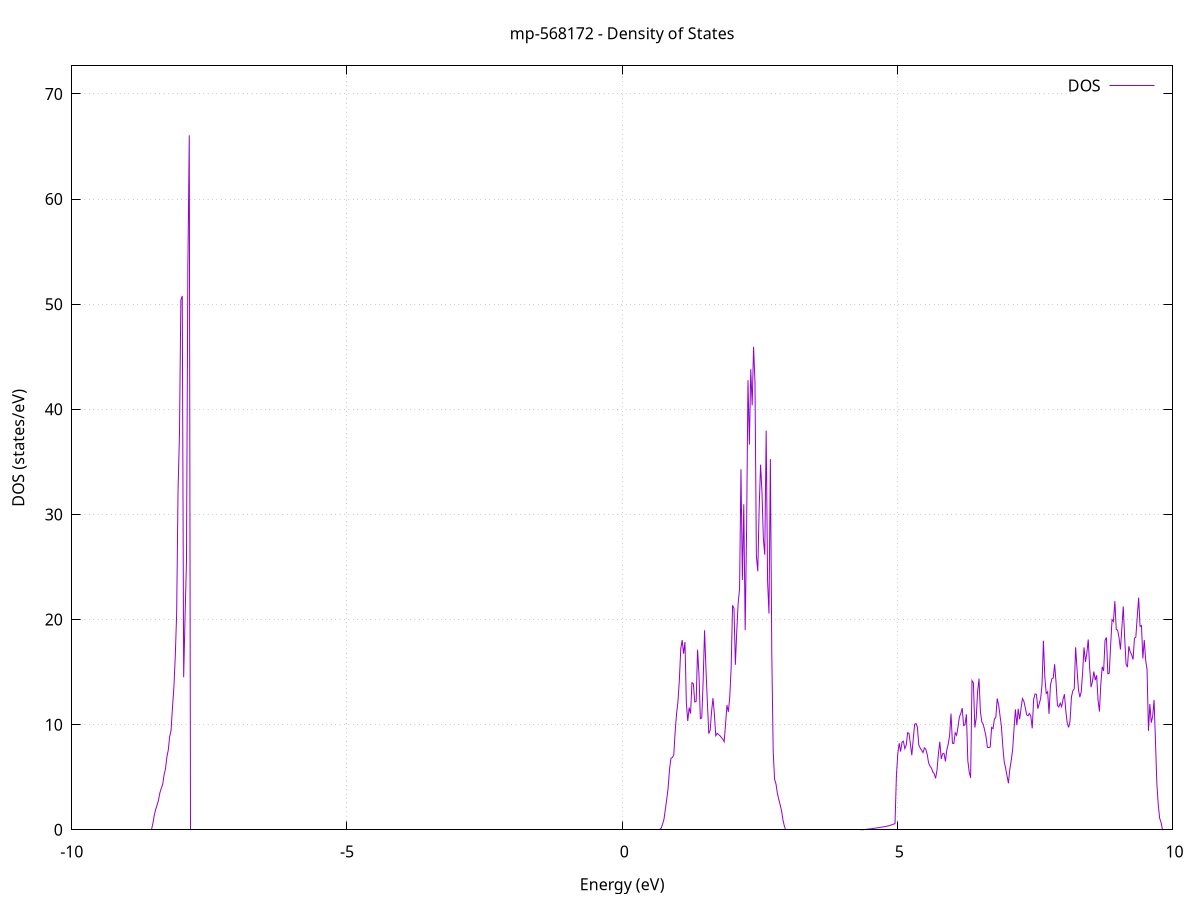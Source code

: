 set title 'mp-568172 - Density of States'
set xlabel 'Energy (eV)'
set ylabel 'DOS (states/eV)'
set grid
set xrange [-10:10]
set yrange [0:72.673]
set xzeroaxis lt -1
set terminal png size 800,600
set output 'mp-568172_dos_gnuplot.png'
plot '-' using 1:2 with lines title 'DOS'
-38.753400 0.000000
-38.728000 0.000000
-38.702600 0.000000
-38.677100 0.000000
-38.651700 0.000000
-38.626200 0.000000
-38.600800 0.000000
-38.575300 0.000000
-38.549900 0.000000
-38.524500 0.000000
-38.499000 0.000000
-38.473600 0.000000
-38.448100 0.000000
-38.422700 0.000000
-38.397200 0.000000
-38.371800 0.000000
-38.346400 0.000000
-38.320900 0.000000
-38.295500 0.000000
-38.270000 0.000000
-38.244600 0.000000
-38.219100 0.000000
-38.193700 0.000000
-38.168300 0.000000
-38.142800 0.000000
-38.117400 0.000000
-38.091900 0.000000
-38.066500 0.000000
-38.041000 0.000000
-38.015600 0.000000
-37.990200 0.000000
-37.964700 0.000000
-37.939300 0.000000
-37.913800 0.000000
-37.888400 0.000000
-37.862900 0.000000
-37.837500 0.000000
-37.812100 0.000000
-37.786600 0.000000
-37.761200 0.000000
-37.735700 0.000000
-37.710300 0.000000
-37.684800 0.000000
-37.659400 0.000000
-37.633900 0.000000
-37.608500 0.000000
-37.583100 0.000000
-37.557600 0.000000
-37.532200 0.000000
-37.506700 0.000000
-37.481300 0.000000
-37.455800 0.000000
-37.430400 0.000000
-37.405000 0.000000
-37.379500 0.000000
-37.354100 0.000000
-37.328600 0.000000
-37.303200 0.000000
-37.277700 0.000000
-37.252300 0.000000
-37.226900 0.000000
-37.201400 0.000000
-37.176000 0.000000
-37.150500 0.000000
-37.125100 0.000000
-37.099600 0.000000
-37.074200 0.000000
-37.048800 0.000000
-37.023300 0.000000
-36.997900 0.000000
-36.972400 0.000000
-36.947000 0.000000
-36.921500 0.000000
-36.896100 0.000000
-36.870700 0.000000
-36.845200 0.000000
-36.819800 0.000000
-36.794300 0.000000
-36.768900 0.000000
-36.743400 0.000000
-36.718000 0.000000
-36.692600 0.000000
-36.667100 0.000000
-36.641700 0.000000
-36.616200 0.000000
-36.590800 0.000000
-36.565300 0.000000
-36.539900 0.000000
-36.514400 0.000000
-36.489000 0.000000
-36.463600 0.000000
-36.438100 140.053100
-36.412700 0.000000
-36.387200 0.000000
-36.361800 0.000000
-36.336300 0.000000
-36.310900 0.000000
-36.285500 0.000000
-36.260000 0.000000
-36.234600 13.181700
-36.209100 35.651600
-36.183700 52.653100
-36.158200 115.332000
-36.132800 97.946100
-36.107400 0.000000
-36.081900 174.961100
-36.056500 0.000000
-36.031000 0.000000
-36.005600 0.000000
-35.980100 0.000000
-35.954700 0.000000
-35.929300 0.000000
-35.903800 0.000000
-35.878400 0.000000
-35.852900 0.000000
-35.827500 98.694100
-35.802000 24.110600
-35.776600 21.114900
-35.751200 25.623100
-35.725700 34.810100
-35.700300 0.000000
-35.674800 0.000000
-35.649400 0.000000
-35.623900 0.000000
-35.598500 0.000000
-35.573100 0.000000
-35.547600 0.000000
-35.522200 0.000000
-35.496700 0.000000
-35.471300 0.000000
-35.445800 0.000000
-35.420400 0.000000
-35.394900 0.000000
-35.369500 0.000000
-35.344100 0.000000
-35.318600 0.000000
-35.293200 0.000000
-35.267700 0.000000
-35.242300 0.000000
-35.216800 0.000000
-35.191400 0.000000
-35.166000 0.000000
-35.140500 0.000000
-35.115100 0.000000
-35.089600 0.000000
-35.064200 0.000000
-35.038700 0.000000
-35.013300 0.000000
-34.987900 0.000000
-34.962400 0.000000
-34.937000 0.000000
-34.911500 0.000000
-34.886100 0.000000
-34.860600 0.000000
-34.835200 0.000000
-34.809800 0.000000
-34.784300 0.000000
-34.758900 0.000000
-34.733400 0.000000
-34.708000 0.000000
-34.682500 0.000000
-34.657100 0.000000
-34.631700 0.000000
-34.606200 0.000000
-34.580800 0.000000
-34.555300 0.000000
-34.529900 0.000000
-34.504400 0.000000
-34.479000 0.000000
-34.453600 0.000000
-34.428100 0.000000
-34.402700 0.000000
-34.377200 0.000000
-34.351800 0.000000
-34.326300 0.000000
-34.300900 0.000000
-34.275500 0.000000
-34.250000 0.000000
-34.224600 0.000000
-34.199100 0.000000
-34.173700 0.000000
-34.148200 0.000000
-34.122800 0.000000
-34.097300 0.000000
-34.071900 0.000000
-34.046500 0.000000
-34.021000 0.000000
-33.995600 0.000000
-33.970100 0.000000
-33.944700 0.000000
-33.919200 0.000000
-33.893800 0.000000
-33.868400 0.000000
-33.842900 0.000000
-33.817500 0.000000
-33.792000 0.000000
-33.766600 0.000000
-33.741100 0.000000
-33.715700 0.000000
-33.690300 0.000000
-33.664800 0.000000
-33.639400 0.000000
-33.613900 0.000000
-33.588500 0.000000
-33.563000 0.000000
-33.537600 0.000000
-33.512200 0.000000
-33.486700 0.000000
-33.461300 0.000000
-33.435800 0.000000
-33.410400 0.000000
-33.384900 0.000000
-33.359500 0.000000
-33.334100 0.000000
-33.308600 0.000000
-33.283200 0.000000
-33.257700 0.000000
-33.232300 0.000000
-33.206800 0.000000
-33.181400 0.000000
-33.156000 0.000000
-33.130500 0.000000
-33.105100 0.000000
-33.079600 0.000000
-33.054200 0.000000
-33.028700 0.000000
-33.003300 0.000000
-32.977800 0.000000
-32.952400 0.000000
-32.927000 0.000000
-32.901500 0.000000
-32.876100 0.000000
-32.850600 0.000000
-32.825200 0.000000
-32.799700 0.000000
-32.774300 0.000000
-32.748900 0.000000
-32.723400 0.000000
-32.698000 0.000000
-32.672500 0.000000
-32.647100 0.000000
-32.621600 0.000000
-32.596200 0.000000
-32.570800 0.000000
-32.545300 0.000000
-32.519900 0.000000
-32.494400 0.000000
-32.469000 0.000000
-32.443500 0.000000
-32.418100 0.000000
-32.392700 0.000000
-32.367200 0.000000
-32.341800 0.000000
-32.316300 0.000000
-32.290900 0.000000
-32.265400 0.000000
-32.240000 0.000000
-32.214600 0.000000
-32.189100 0.000000
-32.163700 0.000000
-32.138200 0.000000
-32.112800 0.000000
-32.087300 0.000000
-32.061900 0.000000
-32.036500 0.000000
-32.011000 0.000000
-31.985600 0.000000
-31.960100 0.000000
-31.934700 0.000000
-31.909200 0.000000
-31.883800 0.000000
-31.858300 0.000000
-31.832900 0.000000
-31.807500 0.000000
-31.782000 0.000000
-31.756600 0.000000
-31.731100 0.000000
-31.705700 0.000000
-31.680200 0.000000
-31.654800 0.000000
-31.629400 0.000000
-31.603900 0.000000
-31.578500 0.000000
-31.553000 0.000000
-31.527600 0.000000
-31.502100 0.000000
-31.476700 0.000000
-31.451300 0.000000
-31.425800 0.000000
-31.400400 0.000000
-31.374900 0.000000
-31.349500 0.000000
-31.324000 0.000000
-31.298600 0.000000
-31.273200 0.000000
-31.247700 0.000000
-31.222300 0.000000
-31.196800 0.000000
-31.171400 0.000000
-31.145900 0.000000
-31.120500 0.000000
-31.095100 0.000000
-31.069600 0.000000
-31.044200 0.000000
-31.018700 0.000000
-30.993300 0.000000
-30.967800 0.000000
-30.942400 0.000000
-30.917000 0.000000
-30.891500 0.000000
-30.866100 0.000000
-30.840600 0.000000
-30.815200 0.000000
-30.789700 0.000000
-30.764300 0.000000
-30.738800 0.000000
-30.713400 0.000000
-30.688000 0.000000
-30.662500 0.000000
-30.637100 0.000000
-30.611600 0.000000
-30.586200 0.000000
-30.560700 0.000000
-30.535300 0.000000
-30.509900 0.000000
-30.484400 0.000000
-30.459000 0.000000
-30.433500 0.000000
-30.408100 0.000000
-30.382600 0.000000
-30.357200 0.000000
-30.331800 0.000000
-30.306300 0.000000
-30.280900 0.000000
-30.255400 0.000000
-30.230000 0.000000
-30.204500 0.000000
-30.179100 0.000000
-30.153700 0.000000
-30.128200 0.000000
-30.102800 0.000000
-30.077300 0.000000
-30.051900 0.000000
-30.026400 0.000000
-30.001000 0.000000
-29.975600 0.000000
-29.950100 0.000000
-29.924700 0.000000
-29.899200 0.000000
-29.873800 0.000000
-29.848300 0.000000
-29.822900 0.000000
-29.797500 0.000000
-29.772000 0.000000
-29.746600 0.000000
-29.721100 0.000000
-29.695700 0.000000
-29.670200 0.000000
-29.644800 0.000000
-29.619400 0.000000
-29.593900 0.000000
-29.568500 0.000000
-29.543000 0.000000
-29.517600 0.000000
-29.492100 0.000000
-29.466700 0.000000
-29.441200 0.000000
-29.415800 0.000000
-29.390400 0.000000
-29.364900 0.000000
-29.339500 0.000000
-29.314000 0.000000
-29.288600 0.000000
-29.263100 0.000000
-29.237700 0.000000
-29.212300 0.000000
-29.186800 0.000000
-29.161400 0.000000
-29.135900 0.000000
-29.110500 0.000000
-29.085000 0.000000
-29.059600 0.000000
-29.034200 0.000000
-29.008700 0.000000
-28.983300 0.000000
-28.957800 0.000000
-28.932400 0.000000
-28.906900 0.000000
-28.881500 0.000000
-28.856100 0.000000
-28.830600 0.000000
-28.805200 0.000000
-28.779700 0.000000
-28.754300 0.000000
-28.728800 0.000000
-28.703400 0.000000
-28.678000 0.000000
-28.652500 0.000000
-28.627100 0.000000
-28.601600 0.000000
-28.576200 0.000000
-28.550700 0.000000
-28.525300 0.000000
-28.499900 0.000000
-28.474400 0.000000
-28.449000 0.000000
-28.423500 0.000000
-28.398100 0.000000
-28.372600 0.000000
-28.347200 0.000000
-28.321700 0.000000
-28.296300 0.000000
-28.270900 0.000000
-28.245400 0.000000
-28.220000 0.000000
-28.194500 0.000000
-28.169100 0.000000
-28.143600 0.000000
-28.118200 0.000000
-28.092800 0.000000
-28.067300 0.000000
-28.041900 0.000000
-28.016400 0.000000
-27.991000 0.000000
-27.965500 0.000000
-27.940100 0.000000
-27.914700 0.000000
-27.889200 0.000000
-27.863800 0.000000
-27.838300 0.000000
-27.812900 0.000000
-27.787400 0.000000
-27.762000 0.000000
-27.736600 0.000000
-27.711100 0.000000
-27.685700 0.000000
-27.660200 0.000000
-27.634800 0.000000
-27.609300 0.000000
-27.583900 0.000000
-27.558500 0.000000
-27.533000 0.000000
-27.507600 0.000000
-27.482100 0.000000
-27.456700 0.000000
-27.431200 0.000000
-27.405800 0.000000
-27.380400 0.000000
-27.354900 0.000000
-27.329500 0.000000
-27.304000 0.000000
-27.278600 0.000000
-27.253100 0.000000
-27.227700 0.000000
-27.202200 0.000000
-27.176800 0.000000
-27.151400 0.000000
-27.125900 0.000000
-27.100500 0.000000
-27.075000 0.000000
-27.049600 0.000000
-27.024100 0.000000
-26.998700 0.000000
-26.973300 0.000000
-26.947800 0.000000
-26.922400 0.000000
-26.896900 0.000000
-26.871500 0.000000
-26.846000 0.000000
-26.820600 0.000000
-26.795200 0.000000
-26.769700 0.000000
-26.744300 0.000000
-26.718800 0.000000
-26.693400 0.000000
-26.667900 0.000000
-26.642500 0.000000
-26.617100 0.000000
-26.591600 0.000000
-26.566200 0.000000
-26.540700 0.000000
-26.515300 0.000000
-26.489800 0.000000
-26.464400 0.000000
-26.439000 0.000000
-26.413500 0.000000
-26.388100 0.000000
-26.362600 0.000000
-26.337200 0.000000
-26.311700 0.000000
-26.286300 0.000000
-26.260900 0.000000
-26.235400 0.000000
-26.210000 0.000000
-26.184500 0.000000
-26.159100 0.000000
-26.133600 0.000000
-26.108200 0.000000
-26.082800 0.000000
-26.057300 0.000000
-26.031900 0.000000
-26.006400 0.000000
-25.981000 0.000000
-25.955500 0.000000
-25.930100 0.000000
-25.904600 0.000000
-25.879200 0.000000
-25.853800 0.000000
-25.828300 0.000000
-25.802900 0.000000
-25.777400 0.000000
-25.752000 0.000000
-25.726500 0.000000
-25.701100 0.000000
-25.675700 0.000000
-25.650200 0.000000
-25.624800 0.000000
-25.599300 0.000000
-25.573900 0.000000
-25.548400 0.000000
-25.523000 0.000000
-25.497600 0.000000
-25.472100 0.000000
-25.446700 0.000000
-25.421200 0.000000
-25.395800 0.000000
-25.370300 0.000000
-25.344900 0.000000
-25.319500 0.000000
-25.294000 0.000000
-25.268600 0.000000
-25.243100 0.000000
-25.217700 0.000000
-25.192200 0.000000
-25.166800 0.000000
-25.141400 0.000000
-25.115900 0.000000
-25.090500 0.000000
-25.065000 0.000000
-25.039600 0.000000
-25.014100 0.000000
-24.988700 0.000000
-24.963300 0.000000
-24.937800 0.000000
-24.912400 0.000000
-24.886900 0.000000
-24.861500 0.000000
-24.836000 0.000000
-24.810600 0.000000
-24.785100 0.000000
-24.759700 0.000000
-24.734300 0.000000
-24.708800 0.000000
-24.683400 0.000000
-24.657900 0.000000
-24.632500 0.000000
-24.607000 0.000000
-24.581600 0.000000
-24.556200 0.000000
-24.530700 0.000000
-24.505300 0.000000
-24.479800 0.000000
-24.454400 0.000000
-24.428900 0.000000
-24.403500 0.000000
-24.378100 0.000000
-24.352600 0.000000
-24.327200 0.000000
-24.301700 0.000000
-24.276300 0.000000
-24.250800 0.000000
-24.225400 0.000000
-24.200000 0.000000
-24.174500 0.000000
-24.149100 0.000000
-24.123600 0.000000
-24.098200 0.000000
-24.072700 0.000000
-24.047300 0.000000
-24.021900 0.000000
-23.996400 0.000000
-23.971000 0.000000
-23.945500 0.000000
-23.920100 0.000000
-23.894600 0.000000
-23.869200 0.000000
-23.843800 0.000000
-23.818300 0.000000
-23.792900 0.000000
-23.767400 0.000000
-23.742000 0.000000
-23.716500 0.000000
-23.691100 0.000000
-23.665600 0.000000
-23.640200 0.000000
-23.614800 0.000000
-23.589300 0.000000
-23.563900 0.000000
-23.538400 0.000000
-23.513000 0.000000
-23.487500 0.000000
-23.462100 0.000000
-23.436700 0.000000
-23.411200 0.000000
-23.385800 0.000000
-23.360300 0.000000
-23.334900 0.000000
-23.309400 0.000000
-23.284000 0.000000
-23.258600 0.000000
-23.233100 0.000000
-23.207700 0.000000
-23.182200 0.000000
-23.156800 0.000000
-23.131300 0.000000
-23.105900 0.000000
-23.080500 0.000000
-23.055000 0.000000
-23.029600 0.000000
-23.004100 0.000000
-22.978700 0.000000
-22.953200 0.000000
-22.927800 0.000000
-22.902400 0.000000
-22.876900 0.000000
-22.851500 0.000000
-22.826000 0.000000
-22.800600 0.000000
-22.775100 0.000000
-22.749700 0.000000
-22.724300 0.000000
-22.698800 0.000000
-22.673400 0.000000
-22.647900 0.000000
-22.622500 0.000000
-22.597000 0.000000
-22.571600 0.000000
-22.546100 0.000000
-22.520700 0.000000
-22.495300 0.000000
-22.469800 0.000000
-22.444400 0.000000
-22.418900 0.000000
-22.393500 0.000000
-22.368000 0.000000
-22.342600 0.000000
-22.317200 0.000000
-22.291700 0.000000
-22.266300 0.000000
-22.240800 0.000000
-22.215400 0.000000
-22.189900 0.000000
-22.164500 0.000000
-22.139100 0.000000
-22.113600 0.000000
-22.088200 0.000000
-22.062700 0.000000
-22.037300 0.000000
-22.011800 0.000000
-21.986400 0.000000
-21.961000 0.000000
-21.935500 0.000000
-21.910100 0.000000
-21.884600 0.000000
-21.859200 0.000000
-21.833700 0.000000
-21.808300 0.000000
-21.782900 0.000000
-21.757400 0.000000
-21.732000 0.000000
-21.706500 0.000000
-21.681100 0.000000
-21.655600 0.000000
-21.630200 0.000000
-21.604800 0.000000
-21.579300 0.000000
-21.553900 0.000000
-21.528400 0.000000
-21.503000 0.000000
-21.477500 0.000000
-21.452100 0.000000
-21.426700 0.000000
-21.401200 0.000000
-21.375800 0.000000
-21.350300 0.000000
-21.324900 0.000000
-21.299400 0.000000
-21.274000 0.000000
-21.248500 0.000000
-21.223100 0.000000
-21.197700 0.000000
-21.172200 0.000000
-21.146800 0.000000
-21.121300 0.000000
-21.095900 0.000000
-21.070400 0.000000
-21.045000 0.000000
-21.019600 0.000000
-20.994100 0.000000
-20.968700 0.000000
-20.943200 0.000000
-20.917800 0.000000
-20.892300 0.000000
-20.866900 0.000000
-20.841500 0.000000
-20.816000 0.000000
-20.790600 0.000000
-20.765100 0.000000
-20.739700 0.000000
-20.714200 0.000000
-20.688800 0.000000
-20.663400 0.000000
-20.637900 0.000000
-20.612500 0.000000
-20.587000 0.000000
-20.561600 0.000000
-20.536100 0.000000
-20.510700 0.000000
-20.485300 0.000000
-20.459800 0.000000
-20.434400 0.000000
-20.408900 0.000000
-20.383500 0.000000
-20.358000 0.000000
-20.332600 0.000000
-20.307200 0.000000
-20.281700 0.000000
-20.256300 0.000000
-20.230800 0.000000
-20.205400 0.000000
-20.179900 0.000000
-20.154500 0.000000
-20.129000 0.000000
-20.103600 0.000000
-20.078200 0.000000
-20.052700 0.000000
-20.027300 0.000000
-20.001800 0.000000
-19.976400 0.000000
-19.950900 0.000000
-19.925500 0.000000
-19.900100 0.000000
-19.874600 0.000000
-19.849200 0.000000
-19.823700 0.000000
-19.798300 0.000000
-19.772800 0.000000
-19.747400 0.000000
-19.722000 0.000000
-19.696500 0.000000
-19.671100 0.000000
-19.645600 0.000000
-19.620200 0.000000
-19.594700 0.000000
-19.569300 0.000000
-19.543900 0.000000
-19.518400 0.000000
-19.493000 0.000000
-19.467500 0.000000
-19.442100 0.000000
-19.416600 0.000000
-19.391200 0.000000
-19.365800 0.000000
-19.340300 0.000000
-19.314900 0.000000
-19.289400 0.000000
-19.264000 0.000000
-19.238500 0.000000
-19.213100 0.000000
-19.187700 0.000000
-19.162200 0.000000
-19.136800 0.000000
-19.111300 0.000000
-19.085900 0.000000
-19.060400 0.000000
-19.035000 0.000000
-19.009500 0.000000
-18.984100 0.000000
-18.958700 0.000000
-18.933200 0.000000
-18.907800 0.000000
-18.882300 0.000000
-18.856900 0.000000
-18.831400 0.000000
-18.806000 0.000000
-18.780600 0.000000
-18.755100 0.000000
-18.729700 0.000000
-18.704200 0.000000
-18.678800 0.000000
-18.653300 0.000000
-18.627900 0.000000
-18.602500 0.000000
-18.577000 0.000000
-18.551600 0.000000
-18.526100 0.000000
-18.500700 0.000000
-18.475200 0.000000
-18.449800 0.000000
-18.424400 0.000000
-18.398900 0.000000
-18.373500 0.000000
-18.348000 0.000000
-18.322600 0.000000
-18.297100 0.000000
-18.271700 0.000000
-18.246300 0.000000
-18.220800 0.000000
-18.195400 0.000000
-18.169900 0.000000
-18.144500 0.000000
-18.119000 0.000000
-18.093600 0.000000
-18.068200 0.000000
-18.042700 0.000000
-18.017300 0.000000
-17.991800 0.000000
-17.966400 0.000000
-17.940900 0.000000
-17.915500 0.000000
-17.890000 0.000000
-17.864600 0.000000
-17.839200 0.000000
-17.813700 0.000000
-17.788300 10.727100
-17.762800 18.066700
-17.737400 35.923300
-17.711900 32.076800
-17.686500 90.630300
-17.661100 59.632300
-17.635600 27.246100
-17.610200 65.520600
-17.584700 59.946600
-17.559300 44.362100
-17.533800 52.153300
-17.508400 63.410600
-17.483000 74.224300
-17.457500 26.812400
-17.432100 41.698000
-17.406600 46.938200
-17.381200 40.393100
-17.355700 48.691400
-17.330300 37.039600
-17.304900 65.059800
-17.279400 63.012600
-17.254000 94.299700
-17.228500 78.472100
-17.203100 68.824900
-17.177600 82.009300
-17.152200 51.196400
-17.126800 51.801800
-17.101300 45.534300
-17.075900 69.035100
-17.050400 109.806600
-17.025000 77.494500
-16.999500 43.699200
-16.974100 0.000000
-16.948700 0.000000
-16.923200 25.668900
-16.897800 26.603300
-16.872300 17.886500
-16.846900 33.605500
-16.821400 48.197600
-16.796000 0.000000
-16.770600 8.795100
-16.745100 71.917400
-16.719700 2.505600
-16.694200 60.445100
-16.668800 0.000000
-16.643300 0.000000
-16.617900 0.000000
-16.592400 0.000000
-16.567000 0.000000
-16.541600 0.000000
-16.516100 0.000000
-16.490700 0.000000
-16.465200 0.000000
-16.439800 0.000000
-16.414300 0.000000
-16.388900 0.000000
-16.363500 0.000000
-16.338000 0.000000
-16.312600 0.000000
-16.287100 0.000000
-16.261700 0.000000
-16.236200 0.000000
-16.210800 0.000000
-16.185400 0.000000
-16.159900 0.000000
-16.134500 0.000000
-16.109000 0.000000
-16.083600 0.000000
-16.058100 0.000000
-16.032700 0.000000
-16.007300 0.000000
-15.981800 0.000000
-15.956400 0.000000
-15.930900 0.000000
-15.905500 0.000000
-15.880000 0.000000
-15.854600 0.000000
-15.829200 0.000000
-15.803700 0.000000
-15.778300 0.000000
-15.752800 0.000000
-15.727400 0.000000
-15.701900 0.000000
-15.676500 0.000000
-15.651100 0.000000
-15.625600 0.000000
-15.600200 0.000000
-15.574700 0.000000
-15.549300 0.000000
-15.523800 0.000000
-15.498400 0.000000
-15.472900 0.000000
-15.447500 0.000000
-15.422100 0.000000
-15.396600 0.000000
-15.371200 0.000000
-15.345700 0.000000
-15.320300 0.000000
-15.294800 0.000000
-15.269400 0.000000
-15.244000 0.000000
-15.218500 0.000000
-15.193100 0.000000
-15.167600 0.000000
-15.142200 0.000000
-15.116700 0.000000
-15.091300 0.000000
-15.065900 0.000000
-15.040400 0.000000
-15.015000 0.000000
-14.989500 0.000000
-14.964100 0.000000
-14.938600 0.000000
-14.913200 0.000000
-14.887800 0.000000
-14.862300 0.000000
-14.836900 0.000000
-14.811400 0.000000
-14.786000 0.000000
-14.760500 0.000000
-14.735100 0.000000
-14.709700 0.000000
-14.684200 0.000000
-14.658800 0.000000
-14.633300 0.000000
-14.607900 0.000000
-14.582400 0.000000
-14.557000 0.000000
-14.531600 0.000000
-14.506100 0.000000
-14.480700 0.000000
-14.455200 0.000000
-14.429800 0.000000
-14.404300 0.000000
-14.378900 0.000000
-14.353400 0.000000
-14.328000 0.000000
-14.302600 0.000000
-14.277100 0.000000
-14.251700 0.000000
-14.226200 0.000000
-14.200800 0.000000
-14.175300 0.000000
-14.149900 0.000000
-14.124500 0.000000
-14.099000 0.000000
-14.073600 0.000000
-14.048100 0.000000
-14.022700 0.000000
-13.997200 0.000000
-13.971800 0.000000
-13.946400 0.000000
-13.920900 0.000000
-13.895500 0.000000
-13.870000 0.000000
-13.844600 0.000000
-13.819100 0.000000
-13.793700 0.000000
-13.768300 0.000000
-13.742800 0.000000
-13.717400 0.000000
-13.691900 0.000000
-13.666500 0.000000
-13.641000 0.000000
-13.615600 0.000000
-13.590200 0.000000
-13.564700 0.000000
-13.539300 0.000000
-13.513800 0.000000
-13.488400 0.000000
-13.462900 0.000000
-13.437500 0.000000
-13.412100 0.000000
-13.386600 0.000000
-13.361200 0.000000
-13.335700 0.000000
-13.310300 0.000000
-13.284800 0.000000
-13.259400 0.000000
-13.234000 0.000000
-13.208500 0.000000
-13.183100 0.000000
-13.157600 0.000000
-13.132200 0.000000
-13.106700 0.000000
-13.081300 0.000000
-13.055800 0.000000
-13.030400 0.000000
-13.005000 0.000000
-12.979500 0.000000
-12.954100 0.000000
-12.928600 0.000000
-12.903200 0.000000
-12.877700 0.000000
-12.852300 0.000000
-12.826900 0.000000
-12.801400 0.000000
-12.776000 0.000000
-12.750500 0.000000
-12.725100 0.000000
-12.699600 0.000000
-12.674200 0.000000
-12.648800 0.000000
-12.623300 0.000000
-12.597900 0.000000
-12.572400 0.000000
-12.547000 0.000000
-12.521500 0.000000
-12.496100 0.000000
-12.470700 0.000000
-12.445200 0.000000
-12.419800 0.000000
-12.394300 0.000000
-12.368900 0.000000
-12.343400 0.000000
-12.318000 0.000000
-12.292600 0.000000
-12.267100 0.000000
-12.241700 0.000000
-12.216200 0.000000
-12.190800 0.000000
-12.165300 0.000000
-12.139900 0.000000
-12.114500 0.000000
-12.089000 0.000000
-12.063600 0.000000
-12.038100 0.000000
-12.012700 0.000000
-11.987200 0.000000
-11.961800 0.000000
-11.936300 0.000000
-11.910900 0.000000
-11.885500 0.000000
-11.860000 0.000000
-11.834600 0.000000
-11.809100 0.000000
-11.783700 0.000000
-11.758200 0.000000
-11.732800 0.000000
-11.707400 0.000000
-11.681900 0.000000
-11.656500 0.000000
-11.631000 0.000000
-11.605600 0.000000
-11.580100 0.000000
-11.554700 0.000000
-11.529300 0.000000
-11.503800 0.000000
-11.478400 0.000000
-11.452900 0.000000
-11.427500 0.000000
-11.402000 0.000000
-11.376600 0.000000
-11.351200 0.000000
-11.325700 0.000000
-11.300300 0.000000
-11.274800 0.000000
-11.249400 0.000000
-11.223900 0.000000
-11.198500 0.000000
-11.173100 0.000000
-11.147600 0.000000
-11.122200 0.000000
-11.096700 0.000000
-11.071300 0.000000
-11.045800 0.000000
-11.020400 0.000000
-10.995000 0.000000
-10.969500 0.000000
-10.944100 0.000000
-10.918600 0.000000
-10.893200 0.000000
-10.867700 0.000000
-10.842300 0.000000
-10.816800 0.000000
-10.791400 0.000000
-10.766000 0.000000
-10.740500 0.000000
-10.715100 0.000000
-10.689600 0.000000
-10.664200 0.000000
-10.638700 0.000000
-10.613300 0.000000
-10.587900 0.000000
-10.562400 0.000000
-10.537000 0.000000
-10.511500 0.000000
-10.486100 0.000000
-10.460600 0.000000
-10.435200 0.000000
-10.409800 0.000000
-10.384300 0.000000
-10.358900 0.000000
-10.333400 0.000000
-10.308000 0.000000
-10.282500 0.000000
-10.257100 0.000000
-10.231700 0.000000
-10.206200 0.000000
-10.180800 0.000000
-10.155300 0.000000
-10.129900 0.000000
-10.104400 0.000000
-10.079000 0.000000
-10.053600 0.000000
-10.028100 0.000000
-10.002700 0.000000
-9.977200 0.000000
-9.951800 0.000000
-9.926300 0.000000
-9.900900 0.000000
-9.875500 0.000000
-9.850000 0.000000
-9.824600 0.000000
-9.799100 0.000000
-9.773700 0.000000
-9.748200 0.000000
-9.722800 0.000000
-9.697300 0.000000
-9.671900 0.000000
-9.646500 0.000000
-9.621000 0.000000
-9.595600 0.000000
-9.570100 0.000000
-9.544700 0.000000
-9.519200 0.000000
-9.493800 0.000000
-9.468400 0.000000
-9.442900 0.000000
-9.417500 0.000000
-9.392000 0.000000
-9.366600 0.000000
-9.341100 0.000000
-9.315700 0.000000
-9.290300 0.000000
-9.264800 0.000000
-9.239400 0.000000
-9.213900 0.000000
-9.188500 0.000000
-9.163000 0.000000
-9.137600 0.000000
-9.112200 0.000000
-9.086700 0.000000
-9.061300 0.000000
-9.035800 0.000000
-9.010400 0.000000
-8.984900 0.000000
-8.959500 0.000000
-8.934100 0.000000
-8.908600 0.000000
-8.883200 0.000000
-8.857700 0.000000
-8.832300 0.000000
-8.806800 0.000000
-8.781400 0.000000
-8.756000 0.000000
-8.730500 0.000000
-8.705100 0.000000
-8.679600 0.000000
-8.654200 0.000000
-8.628700 0.000000
-8.603300 0.000000
-8.577900 0.000000
-8.552400 0.000000
-8.527000 0.578700
-8.501500 1.372300
-8.476100 1.923100
-8.450600 2.339900
-8.425200 2.798600
-8.399700 3.505700
-8.374300 3.946400
-8.348900 4.303100
-8.323400 5.227700
-8.298000 5.782300
-8.272500 6.908200
-8.247100 7.586600
-8.221600 8.867600
-8.196200 9.452800
-8.170800 11.623900
-8.145300 13.507700
-8.119900 16.452000
-8.094400 20.629200
-8.069000 32.397200
-8.043500 37.573000
-8.018100 50.397700
-7.992700 50.784800
-7.967200 14.516100
-7.941800 20.295200
-7.916300 25.466300
-7.890900 53.509700
-7.865400 66.066000
-7.840000 0.000000
-7.814600 0.000000
-7.789100 0.000000
-7.763700 0.000000
-7.738200 0.000000
-7.712800 0.000000
-7.687300 0.000000
-7.661900 0.000000
-7.636500 0.000000
-7.611000 0.000000
-7.585600 0.000000
-7.560100 0.000000
-7.534700 0.000000
-7.509200 0.000000
-7.483800 0.000000
-7.458400 0.000000
-7.432900 0.000000
-7.407500 0.000000
-7.382000 0.000000
-7.356600 0.000000
-7.331100 0.000000
-7.305700 0.000000
-7.280200 0.000000
-7.254800 0.000000
-7.229400 0.000000
-7.203900 0.000000
-7.178500 0.000000
-7.153000 0.000000
-7.127600 0.000000
-7.102100 0.000000
-7.076700 0.000000
-7.051300 0.000000
-7.025800 0.000000
-7.000400 0.000000
-6.974900 0.000000
-6.949500 0.000000
-6.924000 0.000000
-6.898600 0.000000
-6.873200 0.000000
-6.847700 0.000000
-6.822300 0.000000
-6.796800 0.000000
-6.771400 0.000000
-6.745900 0.000000
-6.720500 0.000000
-6.695100 0.000000
-6.669600 0.000000
-6.644200 0.000000
-6.618700 0.000000
-6.593300 0.000000
-6.567800 0.000000
-6.542400 0.000000
-6.517000 0.000000
-6.491500 0.000000
-6.466100 0.000000
-6.440600 0.000000
-6.415200 0.000000
-6.389700 0.000000
-6.364300 0.000000
-6.338900 0.000000
-6.313400 0.000000
-6.288000 0.000000
-6.262500 0.000000
-6.237100 0.000000
-6.211600 0.000000
-6.186200 0.000000
-6.160700 0.000000
-6.135300 0.000000
-6.109900 0.000000
-6.084400 0.000000
-6.059000 0.000000
-6.033500 0.000000
-6.008100 0.000000
-5.982600 0.000000
-5.957200 0.000000
-5.931800 0.000000
-5.906300 0.000000
-5.880900 0.000000
-5.855400 0.000000
-5.830000 0.000000
-5.804500 0.000000
-5.779100 0.000000
-5.753700 0.000000
-5.728200 0.000000
-5.702800 0.000000
-5.677300 0.000000
-5.651900 0.000000
-5.626400 0.000000
-5.601000 0.000000
-5.575600 0.000000
-5.550100 0.000000
-5.524700 0.000000
-5.499200 0.000000
-5.473800 0.000000
-5.448300 0.000000
-5.422900 0.000000
-5.397500 0.000000
-5.372000 0.000000
-5.346600 0.000000
-5.321100 0.000000
-5.295700 0.000000
-5.270200 0.000000
-5.244800 0.000000
-5.219400 0.000000
-5.193900 0.000000
-5.168500 0.000000
-5.143000 0.000000
-5.117600 0.000000
-5.092100 0.000000
-5.066700 0.000000
-5.041300 0.000000
-5.015800 0.000000
-4.990400 0.000000
-4.964900 0.000000
-4.939500 0.000000
-4.914000 0.000000
-4.888600 0.000000
-4.863100 0.000000
-4.837700 0.000000
-4.812300 0.000000
-4.786800 0.000000
-4.761400 0.000000
-4.735900 0.000000
-4.710500 0.000000
-4.685000 0.000000
-4.659600 0.000000
-4.634200 0.000000
-4.608700 0.000000
-4.583300 0.000000
-4.557800 0.000000
-4.532400 0.000000
-4.506900 0.000000
-4.481500 0.000000
-4.456100 0.000000
-4.430600 0.000000
-4.405200 0.000000
-4.379700 0.000000
-4.354300 0.000000
-4.328800 0.000000
-4.303400 0.000000
-4.278000 0.000000
-4.252500 0.000000
-4.227100 0.000000
-4.201600 0.000000
-4.176200 0.000000
-4.150700 0.000000
-4.125300 0.000000
-4.099900 0.000000
-4.074400 0.000000
-4.049000 0.000000
-4.023500 0.000000
-3.998100 0.000000
-3.972600 0.000000
-3.947200 0.000000
-3.921800 0.000000
-3.896300 0.000000
-3.870900 0.000000
-3.845400 0.000000
-3.820000 0.000000
-3.794500 0.000000
-3.769100 0.000000
-3.743600 0.000000
-3.718200 0.000000
-3.692800 0.000000
-3.667300 0.000000
-3.641900 0.000000
-3.616400 0.000000
-3.591000 0.000000
-3.565500 0.000000
-3.540100 0.000000
-3.514700 0.000000
-3.489200 0.000000
-3.463800 0.000000
-3.438300 0.000000
-3.412900 0.000000
-3.387400 0.000000
-3.362000 0.000000
-3.336600 0.000000
-3.311100 0.000000
-3.285700 0.000000
-3.260200 0.000000
-3.234800 0.000000
-3.209300 0.000000
-3.183900 0.000000
-3.158500 0.000000
-3.133000 0.000000
-3.107600 0.000000
-3.082100 0.000000
-3.056700 0.000000
-3.031200 0.000000
-3.005800 0.000000
-2.980400 0.000000
-2.954900 0.000000
-2.929500 0.000000
-2.904000 0.000000
-2.878600 0.000000
-2.853100 0.000000
-2.827700 0.000000
-2.802300 0.000000
-2.776800 0.000000
-2.751400 0.000000
-2.725900 0.000000
-2.700500 0.000000
-2.675000 0.000000
-2.649600 0.000000
-2.624100 0.000000
-2.598700 0.000000
-2.573300 0.000000
-2.547800 0.000000
-2.522400 0.000000
-2.496900 0.000000
-2.471500 0.000000
-2.446000 0.000000
-2.420600 0.000000
-2.395200 0.000000
-2.369700 0.000000
-2.344300 0.000000
-2.318800 0.000000
-2.293400 0.000000
-2.267900 0.000000
-2.242500 0.000000
-2.217100 0.000000
-2.191600 0.000000
-2.166200 0.000000
-2.140700 0.000000
-2.115300 0.000000
-2.089800 0.000000
-2.064400 0.000000
-2.039000 0.000000
-2.013500 0.000000
-1.988100 0.000000
-1.962600 0.000000
-1.937200 0.000000
-1.911700 0.000000
-1.886300 0.000000
-1.860900 0.000000
-1.835400 0.000000
-1.810000 0.000000
-1.784500 0.000000
-1.759100 0.000000
-1.733600 0.000000
-1.708200 0.000000
-1.682800 0.000000
-1.657300 0.000000
-1.631900 0.000000
-1.606400 0.000000
-1.581000 0.000000
-1.555500 0.000000
-1.530100 0.000000
-1.504600 0.000000
-1.479200 0.000000
-1.453800 0.000000
-1.428300 0.000000
-1.402900 0.000000
-1.377400 0.000000
-1.352000 0.000000
-1.326500 0.000000
-1.301100 0.000000
-1.275700 0.000000
-1.250200 0.000000
-1.224800 0.000000
-1.199300 0.000000
-1.173900 0.000000
-1.148400 0.000000
-1.123000 0.000000
-1.097600 0.000000
-1.072100 0.000000
-1.046700 0.000000
-1.021200 0.000000
-0.995800 0.000000
-0.970300 0.000000
-0.944900 0.000000
-0.919500 0.000000
-0.894000 0.000000
-0.868600 0.000000
-0.843100 0.000000
-0.817700 0.000000
-0.792200 0.000000
-0.766800 0.000000
-0.741400 0.000000
-0.715900 0.000000
-0.690500 0.000000
-0.665000 0.000000
-0.639600 0.000000
-0.614100 0.000000
-0.588700 0.000000
-0.563300 0.000000
-0.537800 0.000000
-0.512400 0.000000
-0.486900 0.000000
-0.461500 0.000000
-0.436000 0.000000
-0.410600 0.000000
-0.385200 0.000000
-0.359700 0.000000
-0.334300 0.000000
-0.308800 0.000000
-0.283400 0.000000
-0.257900 0.000000
-0.232500 0.000000
-0.207000 0.000000
-0.181600 0.000000
-0.156200 0.000000
-0.130700 0.000000
-0.105300 0.000000
-0.079800 0.000000
-0.054400 0.000000
-0.028900 0.000000
-0.003500 0.000000
0.021900 0.000000
0.047400 0.000000
0.072800 0.000000
0.098300 0.000000
0.123700 0.000000
0.149200 0.000000
0.174600 0.000000
0.200000 0.000000
0.225500 0.000000
0.250900 0.000000
0.276400 0.000000
0.301800 0.000000
0.327300 0.000000
0.352700 0.000000
0.378100 0.000000
0.403600 0.000000
0.429000 0.000000
0.454500 0.000000
0.479900 0.000000
0.505400 0.000000
0.530800 0.000000
0.556200 0.000000
0.581700 0.000000
0.607100 0.000000
0.632600 0.000000
0.658000 0.000000
0.683500 0.000000
0.708900 0.154600
0.734300 0.536500
0.759800 0.998800
0.785200 1.948000
0.810700 2.924300
0.836100 4.008300
0.861600 5.771100
0.887000 6.807300
0.912500 6.876700
0.937900 7.125900
0.963300 9.345700
0.988800 11.035000
1.014200 12.203100
1.039700 14.264500
1.065100 17.218800
1.090600 18.048000
1.116000 16.746800
1.141400 17.859100
1.166900 12.037400
1.192300 10.343400
1.217800 11.626900
1.243200 11.048300
1.268700 13.997300
1.294100 13.901600
1.319500 12.159000
1.345000 12.214100
1.370400 17.134400
1.395900 14.789500
1.421300 10.572900
1.446800 10.648500
1.472200 14.193900
1.497600 18.977700
1.523100 15.283500
1.548500 12.127400
1.574000 9.147000
1.599400 9.475800
1.624900 11.262000
1.650300 12.524100
1.675700 11.003800
1.701200 8.951100
1.726600 9.185400
1.752100 9.058100
1.777500 8.954000
1.803000 8.773900
1.828400 8.630300
1.853800 8.378500
1.879300 10.048600
1.904700 11.857100
1.930200 11.222200
1.955600 12.635500
1.981100 15.492100
2.006500 21.359100
2.032000 21.059100
2.057400 15.699200
2.082800 18.908800
2.108300 21.583600
2.133700 22.903700
2.159200 34.304600
2.184600 23.761300
2.210100 30.963700
2.235500 18.995600
2.260900 28.365300
2.286400 42.768000
2.311800 36.638400
2.337300 43.822700
2.362700 40.380700
2.388200 45.944100
2.413600 42.567100
2.439000 26.049500
2.464500 24.596300
2.489900 30.640200
2.515400 34.735000
2.540800 32.112900
2.566300 27.669700
2.591700 26.161100
2.617100 37.966900
2.642600 23.646400
2.668000 20.576100
2.693500 35.269200
2.718900 16.801500
2.744400 7.469600
2.769800 4.818700
2.795200 4.366200
2.820700 3.461500
2.846100 2.884700
2.871600 2.379000
2.897000 1.783300
2.922500 0.927000
2.947900 0.348000
2.973300 0.000000
2.998800 0.000000
3.024200 0.000000
3.049700 0.000000
3.075100 0.000000
3.100600 0.000000
3.126000 0.000000
3.151400 0.000000
3.176900 0.000000
3.202300 0.000000
3.227800 0.000000
3.253200 0.000000
3.278700 0.000000
3.304100 0.000000
3.329600 0.000000
3.355000 0.000000
3.380400 0.000000
3.405900 0.000000
3.431300 0.000000
3.456800 0.000000
3.482200 0.000000
3.507700 0.000000
3.533100 0.000000
3.558500 0.000000
3.584000 0.000000
3.609400 0.000000
3.634900 0.000000
3.660300 0.000000
3.685800 0.000000
3.711200 0.000000
3.736600 0.000000
3.762100 0.000000
3.787500 0.000000
3.813000 0.000000
3.838400 0.000000
3.863900 0.000000
3.889300 0.000000
3.914700 0.000000
3.940200 0.000000
3.965600 0.000000
3.991100 0.000000
4.016500 0.000000
4.042000 0.000000
4.067400 0.000000
4.092800 0.000000
4.118300 0.000000
4.143700 0.000000
4.169200 0.000000
4.194600 0.000000
4.220100 0.000000
4.245500 0.000000
4.270900 0.000000
4.296400 0.000000
4.321800 0.000000
4.347300 0.001000
4.372700 0.006800
4.398200 0.017900
4.423600 0.032800
4.449100 0.049300
4.474500 0.067300
4.499900 0.084300
4.525400 0.101200
4.550800 0.118500
4.576300 0.136300
4.601700 0.154900
4.627200 0.174800
4.652600 0.196000
4.678000 0.218000
4.703500 0.240900
4.728900 0.263600
4.754400 0.284100
4.779800 0.306800
4.805300 0.332400
4.830700 0.361100
4.856100 0.400700
4.881600 0.442100
4.907000 0.486000
4.932500 0.536600
4.957900 0.598600
4.983400 5.135300
5.008800 7.263800
5.034200 8.233100
5.059700 7.445000
5.085100 8.343800
5.110600 8.424900
5.136000 7.721000
5.161500 8.025700
5.186900 9.234800
5.212300 9.174900
5.237800 8.170200
5.263200 7.092100
5.288700 8.575400
5.314100 10.029400
5.339600 10.112100
5.365000 9.754300
5.390400 8.050000
5.415900 7.773000
5.441300 7.570900
5.466800 7.337600
5.492200 7.790500
5.517700 7.661200
5.543100 7.172000
5.568600 6.360600
5.594000 6.051200
5.619400 5.879200
5.644900 5.505800
5.670300 5.322000
5.695800 4.897900
5.721200 5.674600
5.746700 7.238600
5.772100 8.369000
5.797500 6.742500
5.823000 7.226500
5.848400 7.264100
5.873900 6.506500
5.899300 7.586500
5.924800 8.150300
5.950200 8.970900
5.975600 11.052100
6.001100 8.231300
6.026500 8.205100
6.052000 9.233100
6.077400 8.985900
6.102900 9.800300
6.128300 10.743500
6.153700 11.068100
6.179200 11.575400
6.204600 9.912400
6.230100 10.002500
6.255500 10.985200
6.281000 6.562900
6.306400 5.495300
6.331800 4.942500
6.357300 14.193500
6.382700 13.969200
6.408200 9.720300
6.433600 10.623100
6.459100 13.163500
6.484500 14.370500
6.509900 11.213100
6.535400 10.257900
6.560800 10.038800
6.586300 9.486300
6.611700 8.854000
6.637200 7.836900
6.662600 7.820900
6.688100 7.875200
6.713500 9.738600
6.738900 9.617100
6.764400 10.546700
6.789800 10.690100
6.815300 12.487200
6.840700 11.894400
6.866200 10.845600
6.891600 9.810800
6.917000 7.924000
6.942500 6.458500
6.967900 5.854600
6.993400 5.131400
7.018800 4.427900
7.044300 5.771200
7.069700 6.589200
7.095100 7.608400
7.120600 9.592900
7.146000 11.451200
7.171500 9.949900
7.196900 11.503400
7.222400 10.513600
7.247800 11.534000
7.273200 12.484700
7.298700 12.243600
7.324100 11.637100
7.349600 10.945600
7.375000 10.844200
7.400500 11.070200
7.425900 10.807800
7.451300 9.647600
7.476800 12.402300
7.502200 12.914900
7.527700 12.889800
7.553100 11.517300
7.578600 11.996800
7.604000 12.466100
7.629400 13.813800
7.654900 17.981100
7.680300 14.513200
7.705800 12.969400
7.731200 13.133400
7.756700 11.024500
7.782100 13.749100
7.807500 14.358600
7.833000 14.448300
7.858400 15.745800
7.883900 14.022100
7.909300 11.834200
7.934800 11.683800
7.960200 12.050800
7.985700 11.712800
8.011100 12.398900
8.036500 12.896100
8.062000 11.282200
8.087400 10.153900
8.112900 9.736200
8.138300 10.340500
8.163800 12.634900
8.189200 13.216800
8.214600 13.409900
8.240100 17.359000
8.265500 15.262300
8.291000 13.330000
8.316400 12.615900
8.341900 13.117600
8.367300 15.021400
8.392700 17.350000
8.418200 15.963100
8.443600 16.806000
8.469100 18.101000
8.494500 15.453300
8.520000 13.570500
8.545400 14.094700
8.570800 15.052400
8.596300 14.234500
8.621700 14.696800
8.647200 12.350500
8.672600 11.250700
8.698100 13.908600
8.723500 15.507800
8.748900 15.112800
8.774400 18.036900
8.799800 18.292200
8.825300 14.839000
8.850700 14.894900
8.876200 17.565700
8.901600 19.993100
8.927000 19.818400
8.952500 21.747500
8.977900 19.081100
9.003400 18.988000
9.028800 18.271000
9.054300 17.154800
9.079700 19.194000
9.105200 21.250000
9.130600 18.302100
9.156000 15.752300
9.181500 15.479500
9.206900 17.463000
9.232400 16.916100
9.257800 16.659000
9.283300 16.191100
9.308700 18.220700
9.334100 18.329500
9.359600 20.263200
9.385000 22.086100
9.410500 19.347800
9.435900 19.429900
9.461400 16.298400
9.486800 18.058100
9.512200 16.158600
9.537700 15.242100
9.563100 9.411100
9.588600 11.962500
9.614000 10.190400
9.639500 10.792900
9.664900 12.357500
9.690300 8.491800
9.715800 4.383300
9.741200 2.387800
9.766700 1.100700
9.792100 0.700300
9.817600 0.010600
9.843000 0.000000
9.868400 0.000000
9.893900 0.000000
9.919300 0.000000
9.944800 0.000000
9.970200 0.000000
9.995700 0.000000
10.021100 0.000000
10.046500 0.000000
10.072000 0.000000
10.097400 0.000000
10.122900 0.000000
10.148300 0.000000
10.173800 0.000000
10.199200 0.000000
10.224700 0.000000
10.250100 0.000000
10.275500 0.000000
10.301000 0.000000
10.326400 0.000000
10.351900 0.000000
10.377300 0.000000
10.402800 0.000000
10.428200 0.000000
10.453600 0.000000
10.479100 0.000000
10.504500 0.000000
10.530000 0.000000
10.555400 0.000000
10.580900 0.000000
10.606300 0.000000
10.631700 0.000000
10.657200 0.000000
10.682600 0.000000
10.708100 0.000000
10.733500 0.000000
10.759000 0.000000
10.784400 0.000000
10.809800 0.000000
10.835300 0.000000
10.860700 0.000000
10.886200 0.000000
10.911600 0.000000
10.937100 0.000000
10.962500 0.000000
10.987900 0.000000
11.013400 0.000000
11.038800 0.000000
11.064300 0.000000
11.089700 0.000000
11.115200 0.000000
11.140600 0.000000
11.166000 0.000000
11.191500 0.000000
11.216900 0.000000
11.242400 0.000000
11.267800 0.000000
11.293300 0.000000
11.318700 0.000000
11.344100 0.000000
11.369600 0.000000
11.395000 0.000000
11.420500 0.000000
11.445900 0.000000
11.471400 0.000000
11.496800 0.000000
11.522300 0.000000
11.547700 0.000000
11.573100 0.000000
11.598600 0.000000
11.624000 0.000000
11.649500 0.000000
11.674900 0.000000
11.700400 0.000000
11.725800 0.000000
11.751200 0.000000
11.776700 0.000000
11.802100 0.000000
11.827600 0.000000
11.853000 0.000000
11.878500 0.000000
11.903900 0.000000
11.929300 0.000000
11.954800 0.000000
11.980200 0.000000
12.005700 0.000000
12.031100 0.000000
12.056600 0.000000
12.082000 0.000000
12.107400 0.000000
12.132900 0.000000
e
